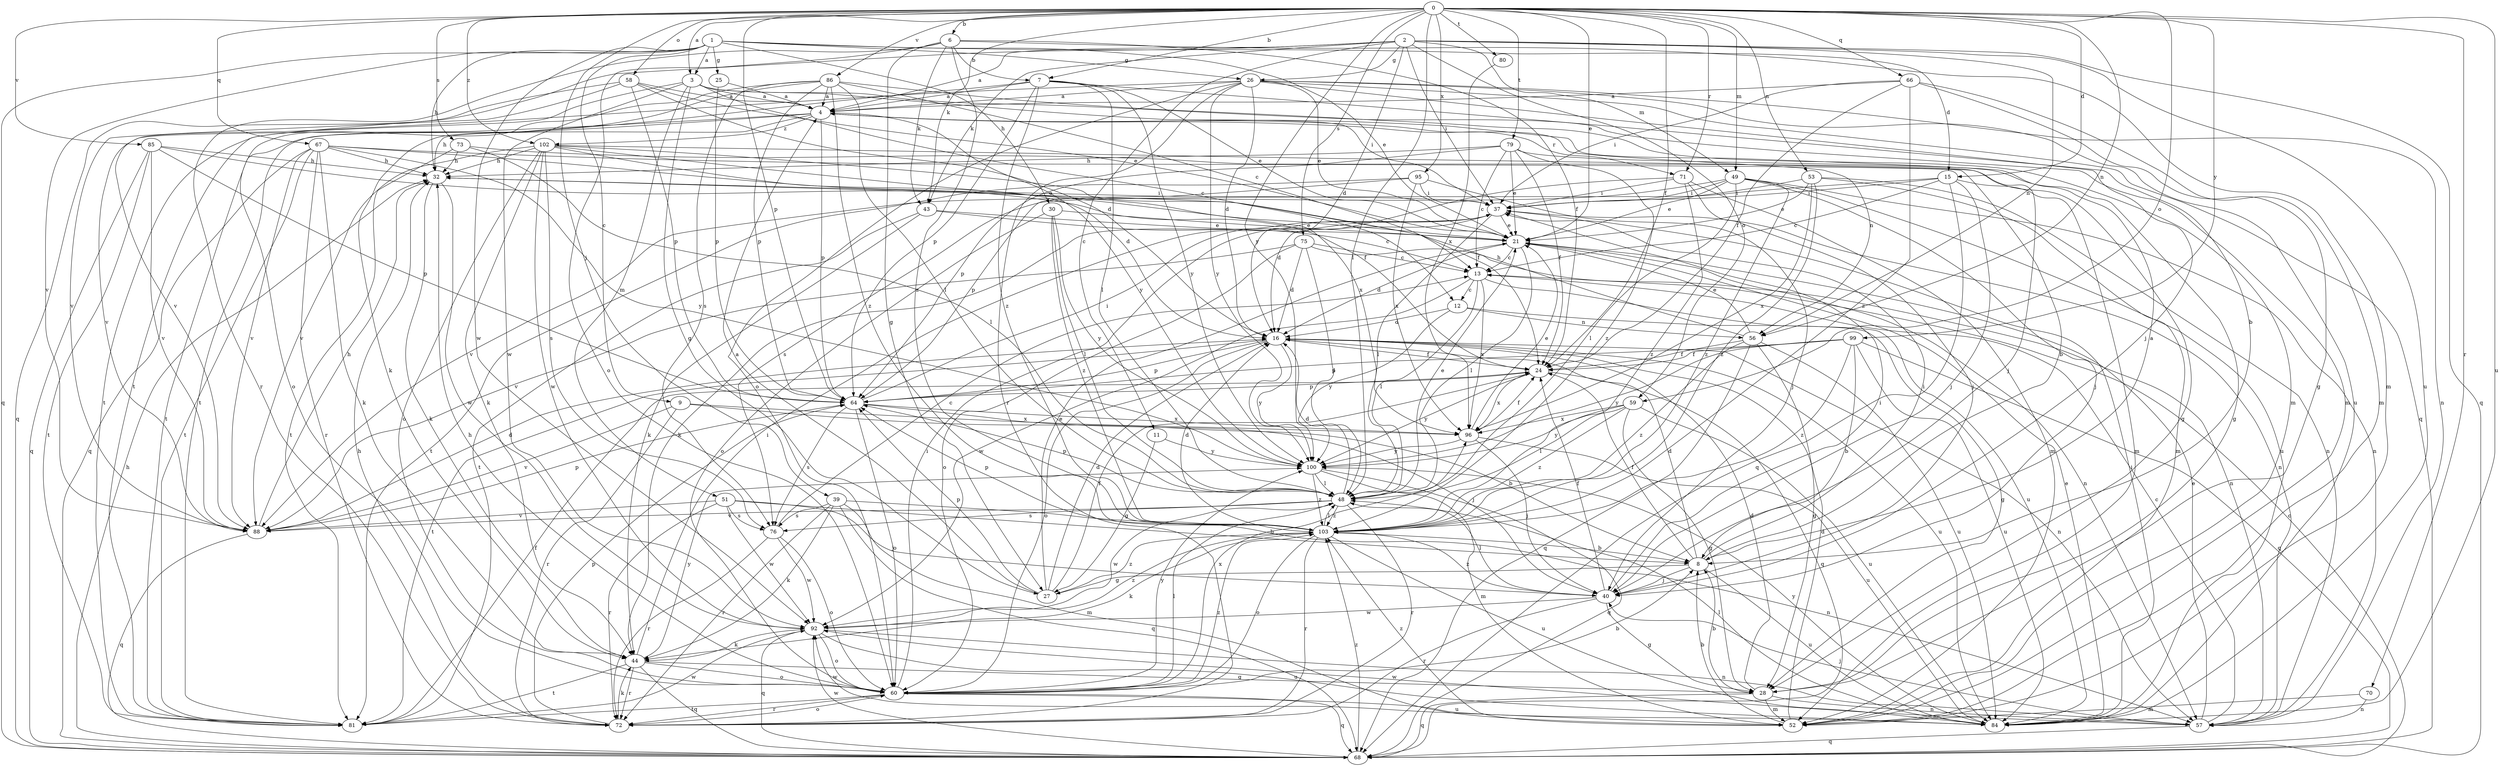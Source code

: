strict digraph  {
0;
1;
2;
3;
4;
6;
7;
8;
9;
11;
12;
13;
15;
16;
21;
24;
25;
26;
27;
28;
30;
32;
37;
39;
40;
43;
44;
48;
49;
51;
52;
53;
56;
57;
58;
59;
60;
64;
66;
67;
68;
70;
71;
72;
73;
75;
76;
79;
80;
81;
84;
85;
86;
88;
92;
95;
96;
99;
100;
102;
103;
0 -> 3  [label=a];
0 -> 6  [label=b];
0 -> 7  [label=b];
0 -> 15  [label=d];
0 -> 21  [label=e];
0 -> 24  [label=f];
0 -> 39  [label=j];
0 -> 43  [label=k];
0 -> 48  [label=l];
0 -> 49  [label=m];
0 -> 53  [label=n];
0 -> 56  [label=n];
0 -> 58  [label=o];
0 -> 59  [label=o];
0 -> 64  [label=p];
0 -> 66  [label=q];
0 -> 67  [label=q];
0 -> 70  [label=r];
0 -> 71  [label=r];
0 -> 73  [label=s];
0 -> 75  [label=s];
0 -> 79  [label=t];
0 -> 80  [label=t];
0 -> 84  [label=u];
0 -> 85  [label=v];
0 -> 86  [label=v];
0 -> 95  [label=x];
0 -> 99  [label=y];
0 -> 100  [label=y];
0 -> 102  [label=z];
1 -> 3  [label=a];
1 -> 9  [label=c];
1 -> 15  [label=d];
1 -> 21  [label=e];
1 -> 25  [label=g];
1 -> 26  [label=g];
1 -> 30  [label=h];
1 -> 32  [label=h];
1 -> 68  [label=q];
1 -> 88  [label=v];
1 -> 92  [label=w];
2 -> 4  [label=a];
2 -> 11  [label=c];
2 -> 16  [label=d];
2 -> 26  [label=g];
2 -> 37  [label=i];
2 -> 43  [label=k];
2 -> 49  [label=m];
2 -> 56  [label=n];
2 -> 59  [label=o];
2 -> 68  [label=q];
2 -> 81  [label=t];
2 -> 84  [label=u];
3 -> 4  [label=a];
3 -> 12  [label=c];
3 -> 27  [label=g];
3 -> 37  [label=i];
3 -> 51  [label=m];
3 -> 52  [label=m];
3 -> 81  [label=t];
3 -> 92  [label=w];
4 -> 32  [label=h];
4 -> 56  [label=n];
4 -> 64  [label=p];
4 -> 71  [label=r];
4 -> 81  [label=t];
4 -> 88  [label=v];
4 -> 100  [label=y];
4 -> 102  [label=z];
6 -> 7  [label=b];
6 -> 24  [label=f];
6 -> 27  [label=g];
6 -> 43  [label=k];
6 -> 52  [label=m];
6 -> 60  [label=o];
6 -> 72  [label=r];
6 -> 103  [label=z];
7 -> 4  [label=a];
7 -> 8  [label=b];
7 -> 21  [label=e];
7 -> 48  [label=l];
7 -> 64  [label=p];
7 -> 81  [label=t];
7 -> 100  [label=y];
7 -> 103  [label=z];
8 -> 4  [label=a];
8 -> 16  [label=d];
8 -> 24  [label=f];
8 -> 27  [label=g];
8 -> 37  [label=i];
8 -> 40  [label=j];
8 -> 84  [label=u];
9 -> 8  [label=b];
9 -> 72  [label=r];
9 -> 88  [label=v];
9 -> 96  [label=x];
11 -> 27  [label=g];
11 -> 100  [label=y];
12 -> 16  [label=d];
12 -> 28  [label=g];
12 -> 56  [label=n];
12 -> 100  [label=y];
13 -> 12  [label=c];
13 -> 48  [label=l];
13 -> 84  [label=u];
13 -> 92  [label=w];
13 -> 96  [label=x];
15 -> 13  [label=c];
15 -> 37  [label=i];
15 -> 40  [label=j];
15 -> 52  [label=m];
15 -> 68  [label=q];
15 -> 76  [label=s];
16 -> 24  [label=f];
16 -> 57  [label=n];
16 -> 60  [label=o];
16 -> 64  [label=p];
16 -> 81  [label=t];
16 -> 84  [label=u];
16 -> 100  [label=y];
21 -> 13  [label=c];
21 -> 16  [label=d];
21 -> 48  [label=l];
21 -> 57  [label=n];
24 -> 64  [label=p];
24 -> 68  [label=q];
24 -> 96  [label=x];
24 -> 100  [label=y];
25 -> 4  [label=a];
25 -> 64  [label=p];
26 -> 4  [label=a];
26 -> 16  [label=d];
26 -> 21  [label=e];
26 -> 40  [label=j];
26 -> 57  [label=n];
26 -> 60  [label=o];
26 -> 68  [label=q];
26 -> 72  [label=r];
26 -> 84  [label=u];
26 -> 88  [label=v];
26 -> 100  [label=y];
27 -> 4  [label=a];
27 -> 16  [label=d];
27 -> 21  [label=e];
27 -> 24  [label=f];
27 -> 64  [label=p];
27 -> 103  [label=z];
28 -> 8  [label=b];
28 -> 16  [label=d];
28 -> 52  [label=m];
28 -> 57  [label=n];
28 -> 68  [label=q];
30 -> 21  [label=e];
30 -> 48  [label=l];
30 -> 60  [label=o];
30 -> 100  [label=y];
30 -> 103  [label=z];
32 -> 37  [label=i];
32 -> 44  [label=k];
32 -> 92  [label=w];
37 -> 21  [label=e];
37 -> 44  [label=k];
37 -> 48  [label=l];
37 -> 57  [label=n];
39 -> 44  [label=k];
39 -> 52  [label=m];
39 -> 57  [label=n];
39 -> 68  [label=q];
39 -> 72  [label=r];
39 -> 76  [label=s];
40 -> 24  [label=f];
40 -> 28  [label=g];
40 -> 37  [label=i];
40 -> 48  [label=l];
40 -> 72  [label=r];
40 -> 92  [label=w];
40 -> 103  [label=z];
43 -> 13  [label=c];
43 -> 21  [label=e];
43 -> 44  [label=k];
43 -> 81  [label=t];
44 -> 28  [label=g];
44 -> 37  [label=i];
44 -> 60  [label=o];
44 -> 68  [label=q];
44 -> 72  [label=r];
44 -> 81  [label=t];
44 -> 100  [label=y];
48 -> 16  [label=d];
48 -> 21  [label=e];
48 -> 64  [label=p];
48 -> 72  [label=r];
48 -> 76  [label=s];
48 -> 88  [label=v];
48 -> 92  [label=w];
48 -> 103  [label=z];
49 -> 21  [label=e];
49 -> 37  [label=i];
49 -> 40  [label=j];
49 -> 48  [label=l];
49 -> 57  [label=n];
49 -> 84  [label=u];
49 -> 88  [label=v];
49 -> 103  [label=z];
51 -> 8  [label=b];
51 -> 40  [label=j];
51 -> 72  [label=r];
51 -> 76  [label=s];
51 -> 88  [label=v];
51 -> 92  [label=w];
52 -> 8  [label=b];
52 -> 16  [label=d];
52 -> 92  [label=w];
52 -> 103  [label=z];
53 -> 21  [label=e];
53 -> 37  [label=i];
53 -> 52  [label=m];
53 -> 57  [label=n];
53 -> 96  [label=x];
53 -> 103  [label=z];
56 -> 21  [label=e];
56 -> 24  [label=f];
56 -> 28  [label=g];
56 -> 32  [label=h];
56 -> 68  [label=q];
56 -> 84  [label=u];
56 -> 103  [label=z];
57 -> 13  [label=c];
57 -> 21  [label=e];
57 -> 40  [label=j];
57 -> 68  [label=q];
57 -> 92  [label=w];
58 -> 4  [label=a];
58 -> 16  [label=d];
58 -> 21  [label=e];
58 -> 64  [label=p];
58 -> 68  [label=q];
58 -> 88  [label=v];
59 -> 28  [label=g];
59 -> 48  [label=l];
59 -> 84  [label=u];
59 -> 96  [label=x];
59 -> 100  [label=y];
59 -> 103  [label=z];
60 -> 8  [label=b];
60 -> 32  [label=h];
60 -> 37  [label=i];
60 -> 48  [label=l];
60 -> 68  [label=q];
60 -> 72  [label=r];
60 -> 81  [label=t];
60 -> 84  [label=u];
60 -> 96  [label=x];
60 -> 100  [label=y];
60 -> 103  [label=z];
64 -> 37  [label=i];
64 -> 40  [label=j];
64 -> 60  [label=o];
64 -> 76  [label=s];
64 -> 96  [label=x];
66 -> 4  [label=a];
66 -> 24  [label=f];
66 -> 28  [label=g];
66 -> 37  [label=i];
66 -> 52  [label=m];
66 -> 103  [label=z];
67 -> 8  [label=b];
67 -> 24  [label=f];
67 -> 32  [label=h];
67 -> 44  [label=k];
67 -> 68  [label=q];
67 -> 72  [label=r];
67 -> 81  [label=t];
67 -> 88  [label=v];
67 -> 100  [label=y];
68 -> 13  [label=c];
68 -> 32  [label=h];
68 -> 92  [label=w];
68 -> 103  [label=z];
70 -> 52  [label=m];
70 -> 57  [label=n];
71 -> 16  [label=d];
71 -> 37  [label=i];
71 -> 40  [label=j];
71 -> 52  [label=m];
71 -> 103  [label=z];
72 -> 32  [label=h];
72 -> 44  [label=k];
72 -> 60  [label=o];
72 -> 64  [label=p];
73 -> 28  [label=g];
73 -> 32  [label=h];
73 -> 48  [label=l];
73 -> 81  [label=t];
75 -> 13  [label=c];
75 -> 16  [label=d];
75 -> 48  [label=l];
75 -> 57  [label=n];
75 -> 60  [label=o];
75 -> 88  [label=v];
76 -> 13  [label=c];
76 -> 60  [label=o];
76 -> 72  [label=r];
76 -> 92  [label=w];
79 -> 13  [label=c];
79 -> 21  [label=e];
79 -> 24  [label=f];
79 -> 28  [label=g];
79 -> 32  [label=h];
79 -> 64  [label=p];
79 -> 103  [label=z];
80 -> 96  [label=x];
81 -> 24  [label=f];
81 -> 92  [label=w];
84 -> 21  [label=e];
84 -> 37  [label=i];
84 -> 48  [label=l];
84 -> 100  [label=y];
85 -> 21  [label=e];
85 -> 32  [label=h];
85 -> 64  [label=p];
85 -> 68  [label=q];
85 -> 81  [label=t];
85 -> 88  [label=v];
86 -> 4  [label=a];
86 -> 13  [label=c];
86 -> 44  [label=k];
86 -> 48  [label=l];
86 -> 52  [label=m];
86 -> 60  [label=o];
86 -> 64  [label=p];
86 -> 76  [label=s];
86 -> 103  [label=z];
88 -> 16  [label=d];
88 -> 32  [label=h];
88 -> 64  [label=p];
88 -> 68  [label=q];
92 -> 44  [label=k];
92 -> 57  [label=n];
92 -> 60  [label=o];
92 -> 68  [label=q];
92 -> 84  [label=u];
92 -> 103  [label=z];
95 -> 37  [label=i];
95 -> 40  [label=j];
95 -> 64  [label=p];
95 -> 81  [label=t];
95 -> 96  [label=x];
96 -> 21  [label=e];
96 -> 24  [label=f];
96 -> 40  [label=j];
96 -> 84  [label=u];
96 -> 100  [label=y];
99 -> 8  [label=b];
99 -> 24  [label=f];
99 -> 64  [label=p];
99 -> 68  [label=q];
99 -> 84  [label=u];
99 -> 100  [label=y];
99 -> 103  [label=z];
100 -> 48  [label=l];
100 -> 52  [label=m];
100 -> 68  [label=q];
100 -> 103  [label=z];
102 -> 16  [label=d];
102 -> 24  [label=f];
102 -> 32  [label=h];
102 -> 40  [label=j];
102 -> 44  [label=k];
102 -> 60  [label=o];
102 -> 76  [label=s];
102 -> 88  [label=v];
102 -> 92  [label=w];
102 -> 96  [label=x];
103 -> 8  [label=b];
103 -> 16  [label=d];
103 -> 44  [label=k];
103 -> 48  [label=l];
103 -> 60  [label=o];
103 -> 64  [label=p];
103 -> 72  [label=r];
103 -> 84  [label=u];
}
